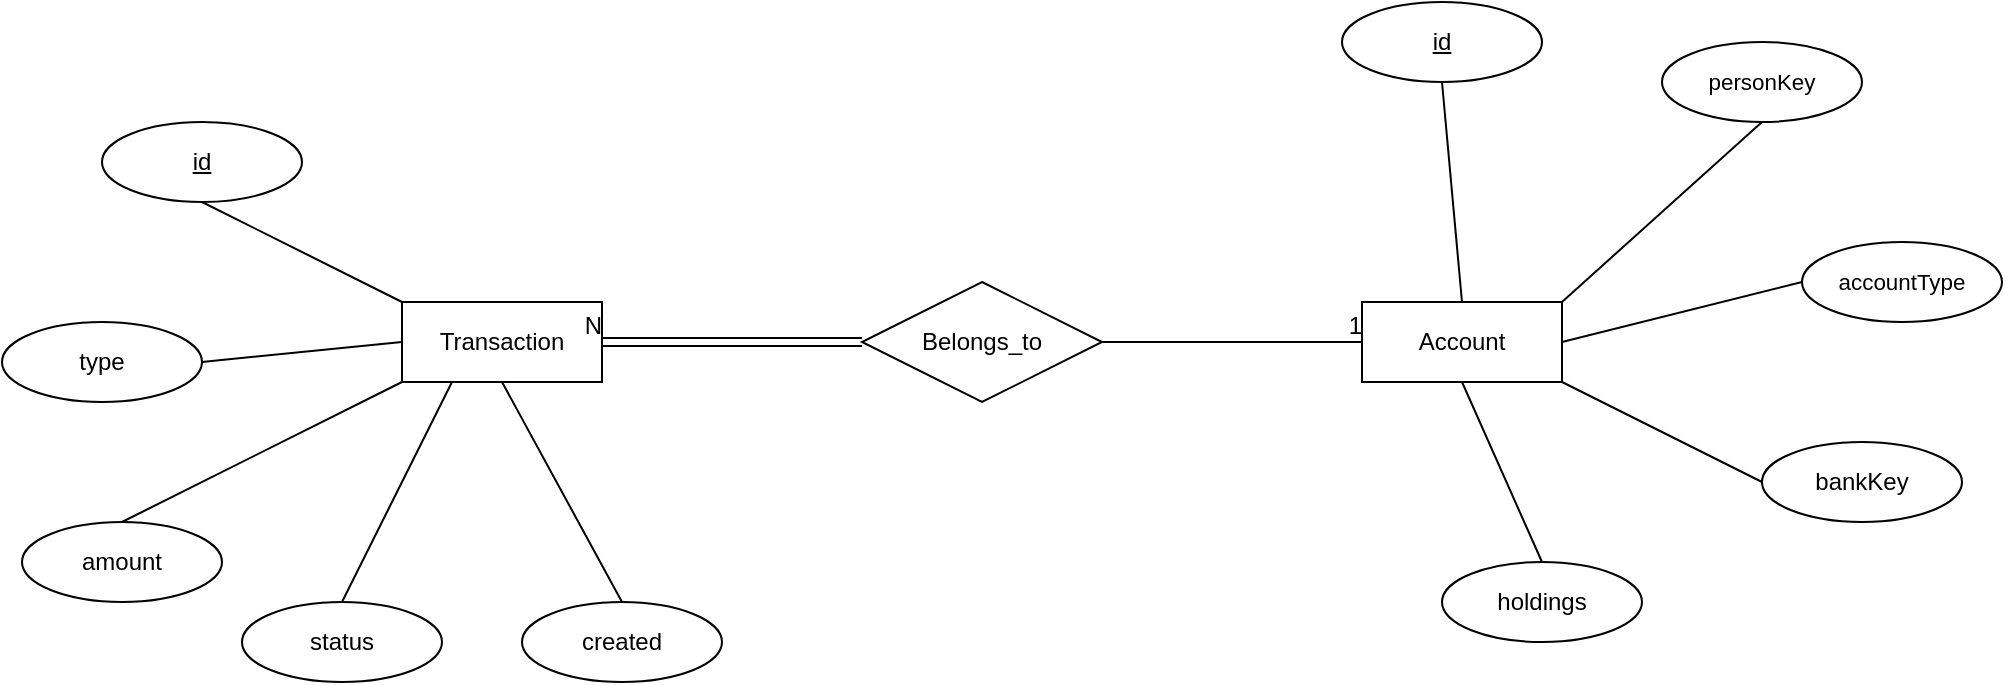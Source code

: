 <mxfile version="20.3.0" type="device" pages="2"><diagram id="pKThGZWhdfj2N2gyqGAE" name="EER model"><mxGraphModel dx="1422" dy="905" grid="1" gridSize="10" guides="1" tooltips="1" connect="1" arrows="1" fold="1" page="1" pageScale="1" pageWidth="1169" pageHeight="1654" math="0" shadow="0"><root><mxCell id="0"/><mxCell id="1" parent="0"/><mxCell id="-fXVJ-m4c55U_jrN4ZJH-1" value="Account" style="whiteSpace=wrap;html=1;align=center;" parent="1" vertex="1"><mxGeometry x="750" y="410" width="100" height="40" as="geometry"/></mxCell><mxCell id="-fXVJ-m4c55U_jrN4ZJH-4" value="" style="endArrow=none;html=1;rounded=0;entryX=0;entryY=0.5;entryDx=0;entryDy=0;exitX=1;exitY=0.5;exitDx=0;exitDy=0;" parent="1" source="nogPOVPGFrqgURhV4QT7-2" target="-fXVJ-m4c55U_jrN4ZJH-1" edge="1"><mxGeometry relative="1" as="geometry"><mxPoint x="600" y="430" as="sourcePoint"/><mxPoint x="490" y="520" as="targetPoint"/></mxGeometry></mxCell><mxCell id="-fXVJ-m4c55U_jrN4ZJH-5" value="1" style="resizable=0;html=1;align=right;verticalAlign=bottom;" parent="-fXVJ-m4c55U_jrN4ZJH-4" connectable="0" vertex="1"><mxGeometry x="1" relative="1" as="geometry"/></mxCell><mxCell id="-fXVJ-m4c55U_jrN4ZJH-17" value="amount" style="ellipse;whiteSpace=wrap;html=1;align=center;" parent="1" vertex="1"><mxGeometry x="80" y="520" width="100" height="40" as="geometry"/></mxCell><mxCell id="-fXVJ-m4c55U_jrN4ZJH-18" value="status" style="ellipse;whiteSpace=wrap;html=1;align=center;" parent="1" vertex="1"><mxGeometry x="190" y="560" width="100" height="40" as="geometry"/></mxCell><mxCell id="-fXVJ-m4c55U_jrN4ZJH-19" value="type" style="ellipse;whiteSpace=wrap;html=1;align=center;" parent="1" vertex="1"><mxGeometry x="70" y="420" width="100" height="40" as="geometry"/></mxCell><mxCell id="-fXVJ-m4c55U_jrN4ZJH-20" value="created" style="ellipse;whiteSpace=wrap;html=1;align=center;" parent="1" vertex="1"><mxGeometry x="330" y="560" width="100" height="40" as="geometry"/></mxCell><mxCell id="-fXVJ-m4c55U_jrN4ZJH-21" value="" style="endArrow=none;html=1;rounded=0;exitX=0.25;exitY=1;exitDx=0;exitDy=0;entryX=0.5;entryY=0;entryDx=0;entryDy=0;" parent="1" source="nogPOVPGFrqgURhV4QT7-3" target="-fXVJ-m4c55U_jrN4ZJH-18" edge="1"><mxGeometry relative="1" as="geometry"><mxPoint x="300" y="450" as="sourcePoint"/><mxPoint x="310" y="420" as="targetPoint"/></mxGeometry></mxCell><mxCell id="-fXVJ-m4c55U_jrN4ZJH-22" value="" style="endArrow=none;html=1;rounded=0;exitX=0.5;exitY=0;exitDx=0;exitDy=0;entryX=0;entryY=1;entryDx=0;entryDy=0;" parent="1" source="-fXVJ-m4c55U_jrN4ZJH-17" target="nogPOVPGFrqgURhV4QT7-3" edge="1"><mxGeometry relative="1" as="geometry"><mxPoint x="200" y="390" as="sourcePoint"/><mxPoint x="250" y="450" as="targetPoint"/></mxGeometry></mxCell><mxCell id="-fXVJ-m4c55U_jrN4ZJH-23" value="" style="endArrow=none;html=1;rounded=0;exitX=1;exitY=0.5;exitDx=0;exitDy=0;entryX=0;entryY=0.5;entryDx=0;entryDy=0;" parent="1" source="-fXVJ-m4c55U_jrN4ZJH-19" target="nogPOVPGFrqgURhV4QT7-3" edge="1"><mxGeometry relative="1" as="geometry"><mxPoint x="210" y="400" as="sourcePoint"/><mxPoint x="250" y="430" as="targetPoint"/></mxGeometry></mxCell><mxCell id="-fXVJ-m4c55U_jrN4ZJH-24" value="" style="endArrow=none;html=1;rounded=0;exitX=0.5;exitY=1;exitDx=0;exitDy=0;entryX=0.5;entryY=0;entryDx=0;entryDy=0;" parent="1" source="nogPOVPGFrqgURhV4QT7-3" target="-fXVJ-m4c55U_jrN4ZJH-20" edge="1"><mxGeometry relative="1" as="geometry"><mxPoint x="325" y="450" as="sourcePoint"/><mxPoint x="340" y="450" as="targetPoint"/></mxGeometry></mxCell><mxCell id="-fXVJ-m4c55U_jrN4ZJH-25" value="" style="endArrow=none;html=1;rounded=0;exitX=0.5;exitY=0;exitDx=0;exitDy=0;entryX=0.5;entryY=1;entryDx=0;entryDy=0;" parent="1" source="-fXVJ-m4c55U_jrN4ZJH-1" target="-fXVJ-m4c55U_jrN4ZJH-26" edge="1"><mxGeometry relative="1" as="geometry"><mxPoint x="230" y="420" as="sourcePoint"/><mxPoint x="940" y="550" as="targetPoint"/></mxGeometry></mxCell><mxCell id="-fXVJ-m4c55U_jrN4ZJH-26" value="id" style="ellipse;whiteSpace=wrap;html=1;align=center;fontStyle=4;" parent="1" vertex="1"><mxGeometry x="740" y="260" width="100" height="40" as="geometry"/></mxCell><mxCell id="-fXVJ-m4c55U_jrN4ZJH-28" value="bankKey" style="ellipse;whiteSpace=wrap;html=1;align=center;" parent="1" vertex="1"><mxGeometry x="950" y="480" width="100" height="40" as="geometry"/></mxCell><mxCell id="-fXVJ-m4c55U_jrN4ZJH-29" value="" style="endArrow=none;html=1;rounded=0;exitX=1;exitY=1;exitDx=0;exitDy=0;entryX=0;entryY=0.5;entryDx=0;entryDy=0;" parent="1" source="-fXVJ-m4c55U_jrN4ZJH-1" target="-fXVJ-m4c55U_jrN4ZJH-28" edge="1"><mxGeometry relative="1" as="geometry"><mxPoint x="790" y="520" as="sourcePoint"/><mxPoint x="805" y="520" as="targetPoint"/></mxGeometry></mxCell><mxCell id="-fXVJ-m4c55U_jrN4ZJH-30" value="&lt;span style=&quot;font-size: 11.2px; text-align: start; background-color: rgb(255, 255, 255);&quot;&gt;accountType&lt;/span&gt;" style="ellipse;whiteSpace=wrap;html=1;align=center;" parent="1" vertex="1"><mxGeometry x="970" y="380" width="100" height="40" as="geometry"/></mxCell><mxCell id="-fXVJ-m4c55U_jrN4ZJH-31" value="" style="endArrow=none;html=1;rounded=0;exitX=1;exitY=0.5;exitDx=0;exitDy=0;entryX=0;entryY=0.5;entryDx=0;entryDy=0;" parent="1" source="-fXVJ-m4c55U_jrN4ZJH-1" target="-fXVJ-m4c55U_jrN4ZJH-30" edge="1"><mxGeometry relative="1" as="geometry"><mxPoint x="800" y="530" as="sourcePoint"/><mxPoint x="815" y="530" as="targetPoint"/></mxGeometry></mxCell><mxCell id="-fXVJ-m4c55U_jrN4ZJH-32" value="holdings" style="ellipse;whiteSpace=wrap;html=1;align=center;" parent="1" vertex="1"><mxGeometry x="790" y="540" width="100" height="40" as="geometry"/></mxCell><mxCell id="-fXVJ-m4c55U_jrN4ZJH-33" value="" style="endArrow=none;html=1;rounded=0;exitX=0.5;exitY=1;exitDx=0;exitDy=0;entryX=0.5;entryY=0;entryDx=0;entryDy=0;" parent="1" source="-fXVJ-m4c55U_jrN4ZJH-1" target="-fXVJ-m4c55U_jrN4ZJH-32" edge="1"><mxGeometry relative="1" as="geometry"><mxPoint x="810" y="540" as="sourcePoint"/><mxPoint x="825" y="540" as="targetPoint"/></mxGeometry></mxCell><mxCell id="-fXVJ-m4c55U_jrN4ZJH-34" value="&lt;span style=&quot;font-size: 11.2px; text-align: start; background-color: rgb(255, 255, 255);&quot;&gt;personKey&lt;/span&gt;" style="ellipse;whiteSpace=wrap;html=1;align=center;" parent="1" vertex="1"><mxGeometry x="900" y="280" width="100" height="40" as="geometry"/></mxCell><mxCell id="-fXVJ-m4c55U_jrN4ZJH-35" value="" style="endArrow=none;html=1;rounded=0;exitX=1;exitY=0;exitDx=0;exitDy=0;entryX=0.5;entryY=1;entryDx=0;entryDy=0;" parent="1" source="-fXVJ-m4c55U_jrN4ZJH-1" target="-fXVJ-m4c55U_jrN4ZJH-34" edge="1"><mxGeometry relative="1" as="geometry"><mxPoint x="905" y="290" as="sourcePoint"/><mxPoint x="920" y="290" as="targetPoint"/></mxGeometry></mxCell><mxCell id="nogPOVPGFrqgURhV4QT7-2" value="Belongs_to" style="shape=rhombus;perimeter=rhombusPerimeter;whiteSpace=wrap;html=1;align=center;" vertex="1" parent="1"><mxGeometry x="500" y="400" width="120" height="60" as="geometry"/></mxCell><mxCell id="nogPOVPGFrqgURhV4QT7-3" value="Transaction" style="whiteSpace=wrap;html=1;align=center;" vertex="1" parent="1"><mxGeometry x="270" y="410" width="100" height="40" as="geometry"/></mxCell><mxCell id="nogPOVPGFrqgURhV4QT7-4" value="" style="endArrow=none;html=1;rounded=0;exitX=0;exitY=0;exitDx=0;exitDy=0;entryX=0.5;entryY=1;entryDx=0;entryDy=0;" edge="1" parent="1" target="nogPOVPGFrqgURhV4QT7-5" source="nogPOVPGFrqgURhV4QT7-3"><mxGeometry relative="1" as="geometry"><mxPoint x="350" y="360" as="sourcePoint"/><mxPoint x="490" y="500" as="targetPoint"/></mxGeometry></mxCell><mxCell id="nogPOVPGFrqgURhV4QT7-5" value="id" style="ellipse;whiteSpace=wrap;html=1;align=center;fontStyle=4;" vertex="1" parent="1"><mxGeometry x="120" y="320" width="100" height="40" as="geometry"/></mxCell><mxCell id="nogPOVPGFrqgURhV4QT7-6" value="" style="shape=link;html=1;rounded=0;exitX=0;exitY=0.5;exitDx=0;exitDy=0;entryX=1;entryY=0.5;entryDx=0;entryDy=0;" edge="1" parent="1" source="nogPOVPGFrqgURhV4QT7-2" target="nogPOVPGFrqgURhV4QT7-3"><mxGeometry relative="1" as="geometry"><mxPoint x="360" y="290" as="sourcePoint"/><mxPoint x="520" y="290" as="targetPoint"/></mxGeometry></mxCell><mxCell id="nogPOVPGFrqgURhV4QT7-7" value="N" style="resizable=0;html=1;align=right;verticalAlign=bottom;" connectable="0" vertex="1" parent="nogPOVPGFrqgURhV4QT7-6"><mxGeometry x="1" relative="1" as="geometry"/></mxCell></root></mxGraphModel></diagram><diagram id="WF-sh-22ZBXc8bIsFC4u" name="Relational model"><mxGraphModel dx="1422" dy="905" grid="1" gridSize="10" guides="1" tooltips="1" connect="1" arrows="1" fold="1" page="1" pageScale="1" pageWidth="1169" pageHeight="1654" math="0" shadow="0"><root><mxCell id="0"/><mxCell id="1" parent="0"/><mxCell id="pwzk8RJVvlaEG4al7jta-1" value="Account" style="shape=table;startSize=30;container=1;collapsible=1;childLayout=tableLayout;fixedRows=1;rowLines=0;fontStyle=1;align=center;resizeLast=1;fontFamily=Helvetica;" parent="1" vertex="1"><mxGeometry x="650" y="240" width="180" height="190" as="geometry"/></mxCell><mxCell id="pwzk8RJVvlaEG4al7jta-2" value="" style="shape=tableRow;horizontal=0;startSize=0;swimlaneHead=0;swimlaneBody=0;fillColor=none;collapsible=0;dropTarget=0;points=[[0,0.5],[1,0.5]];portConstraint=eastwest;top=0;left=0;right=0;bottom=1;fontFamily=Helvetica;" parent="pwzk8RJVvlaEG4al7jta-1" vertex="1"><mxGeometry y="30" width="180" height="30" as="geometry"/></mxCell><mxCell id="pwzk8RJVvlaEG4al7jta-3" value="PK" style="shape=partialRectangle;connectable=0;fillColor=none;top=0;left=0;bottom=0;right=0;fontStyle=1;overflow=hidden;fontFamily=Helvetica;" parent="pwzk8RJVvlaEG4al7jta-2" vertex="1"><mxGeometry width="30" height="30" as="geometry"><mxRectangle width="30" height="30" as="alternateBounds"/></mxGeometry></mxCell><mxCell id="pwzk8RJVvlaEG4al7jta-4" value="id" style="shape=partialRectangle;connectable=0;fillColor=none;top=0;left=0;bottom=0;right=0;align=left;spacingLeft=6;fontStyle=5;overflow=hidden;fontFamily=Helvetica;" parent="pwzk8RJVvlaEG4al7jta-2" vertex="1"><mxGeometry x="30" width="150" height="30" as="geometry"><mxRectangle width="150" height="30" as="alternateBounds"/></mxGeometry></mxCell><mxCell id="pwzk8RJVvlaEG4al7jta-5" value="" style="shape=tableRow;horizontal=0;startSize=0;swimlaneHead=0;swimlaneBody=0;fillColor=none;collapsible=0;dropTarget=0;points=[[0,0.5],[1,0.5]];portConstraint=eastwest;top=0;left=0;right=0;bottom=0;fontFamily=Helvetica;" parent="pwzk8RJVvlaEG4al7jta-1" vertex="1"><mxGeometry y="60" width="180" height="30" as="geometry"/></mxCell><mxCell id="pwzk8RJVvlaEG4al7jta-6" value="" style="shape=partialRectangle;connectable=0;fillColor=none;top=0;left=0;bottom=0;right=0;editable=1;overflow=hidden;fontFamily=Helvetica;" parent="pwzk8RJVvlaEG4al7jta-5" vertex="1"><mxGeometry width="30" height="30" as="geometry"><mxRectangle width="30" height="30" as="alternateBounds"/></mxGeometry></mxCell><mxCell id="pwzk8RJVvlaEG4al7jta-7" value="personKey" style="shape=partialRectangle;connectable=0;fillColor=none;top=0;left=0;bottom=0;right=0;align=left;spacingLeft=6;overflow=hidden;fontFamily=Helvetica;" parent="pwzk8RJVvlaEG4al7jta-5" vertex="1"><mxGeometry x="30" width="150" height="30" as="geometry"><mxRectangle width="150" height="30" as="alternateBounds"/></mxGeometry></mxCell><mxCell id="pwzk8RJVvlaEG4al7jta-8" value="" style="shape=tableRow;horizontal=0;startSize=0;swimlaneHead=0;swimlaneBody=0;fillColor=none;collapsible=0;dropTarget=0;points=[[0,0.5],[1,0.5]];portConstraint=eastwest;top=0;left=0;right=0;bottom=0;fontFamily=Helvetica;" parent="pwzk8RJVvlaEG4al7jta-1" vertex="1"><mxGeometry y="90" width="180" height="30" as="geometry"/></mxCell><mxCell id="pwzk8RJVvlaEG4al7jta-9" value="" style="shape=partialRectangle;connectable=0;fillColor=none;top=0;left=0;bottom=0;right=0;editable=1;overflow=hidden;fontFamily=Helvetica;" parent="pwzk8RJVvlaEG4al7jta-8" vertex="1"><mxGeometry width="30" height="30" as="geometry"><mxRectangle width="30" height="30" as="alternateBounds"/></mxGeometry></mxCell><mxCell id="pwzk8RJVvlaEG4al7jta-10" value="accountType" style="shape=partialRectangle;connectable=0;fillColor=none;top=0;left=0;bottom=0;right=0;align=left;spacingLeft=6;overflow=hidden;fontFamily=Helvetica;" parent="pwzk8RJVvlaEG4al7jta-8" vertex="1"><mxGeometry x="30" width="150" height="30" as="geometry"><mxRectangle width="150" height="30" as="alternateBounds"/></mxGeometry></mxCell><mxCell id="pwzk8RJVvlaEG4al7jta-11" value="" style="shape=tableRow;horizontal=0;startSize=0;swimlaneHead=0;swimlaneBody=0;fillColor=none;collapsible=0;dropTarget=0;points=[[0,0.5],[1,0.5]];portConstraint=eastwest;top=0;left=0;right=0;bottom=0;fontFamily=Helvetica;" parent="pwzk8RJVvlaEG4al7jta-1" vertex="1"><mxGeometry y="120" width="180" height="30" as="geometry"/></mxCell><mxCell id="pwzk8RJVvlaEG4al7jta-12" value="" style="shape=partialRectangle;connectable=0;fillColor=none;top=0;left=0;bottom=0;right=0;editable=1;overflow=hidden;fontFamily=Helvetica;" parent="pwzk8RJVvlaEG4al7jta-11" vertex="1"><mxGeometry width="30" height="30" as="geometry"><mxRectangle width="30" height="30" as="alternateBounds"/></mxGeometry></mxCell><mxCell id="pwzk8RJVvlaEG4al7jta-13" value="bankKey" style="shape=partialRectangle;connectable=0;fillColor=none;top=0;left=0;bottom=0;right=0;align=left;spacingLeft=6;overflow=hidden;fontFamily=Helvetica;" parent="pwzk8RJVvlaEG4al7jta-11" vertex="1"><mxGeometry x="30" width="150" height="30" as="geometry"><mxRectangle width="150" height="30" as="alternateBounds"/></mxGeometry></mxCell><mxCell id="Rw9-WsHmpDe1heX0tDDK-1" style="shape=tableRow;horizontal=0;startSize=0;swimlaneHead=0;swimlaneBody=0;fillColor=none;collapsible=0;dropTarget=0;points=[[0,0.5],[1,0.5]];portConstraint=eastwest;top=0;left=0;right=0;bottom=0;fontFamily=Helvetica;" parent="pwzk8RJVvlaEG4al7jta-1" vertex="1"><mxGeometry y="150" width="180" height="30" as="geometry"/></mxCell><mxCell id="Rw9-WsHmpDe1heX0tDDK-2" style="shape=partialRectangle;connectable=0;fillColor=none;top=0;left=0;bottom=0;right=0;editable=1;overflow=hidden;fontFamily=Helvetica;" parent="Rw9-WsHmpDe1heX0tDDK-1" vertex="1"><mxGeometry width="30" height="30" as="geometry"><mxRectangle width="30" height="30" as="alternateBounds"/></mxGeometry></mxCell><mxCell id="Rw9-WsHmpDe1heX0tDDK-3" value="holdings" style="shape=partialRectangle;connectable=0;fillColor=none;top=0;left=0;bottom=0;right=0;align=left;spacingLeft=6;overflow=hidden;fontFamily=Helvetica;" parent="Rw9-WsHmpDe1heX0tDDK-1" vertex="1"><mxGeometry x="30" width="150" height="30" as="geometry"><mxRectangle width="150" height="30" as="alternateBounds"/></mxGeometry></mxCell><mxCell id="Rw9-WsHmpDe1heX0tDDK-5" value="Transaction" style="shape=table;startSize=30;container=1;collapsible=1;childLayout=tableLayout;fixedRows=1;rowLines=0;fontStyle=1;align=center;resizeLast=1;fontFamily=Helvetica;" parent="1" vertex="1"><mxGeometry x="220" y="240" width="180" height="220" as="geometry"/></mxCell><mxCell id="Rw9-WsHmpDe1heX0tDDK-21" style="shape=tableRow;horizontal=0;startSize=0;swimlaneHead=0;swimlaneBody=0;fillColor=none;collapsible=0;dropTarget=0;points=[[0,0.5],[1,0.5]];portConstraint=eastwest;top=0;left=0;right=0;bottom=1;fontFamily=Helvetica;" parent="Rw9-WsHmpDe1heX0tDDK-5" vertex="1"><mxGeometry y="30" width="180" height="30" as="geometry"/></mxCell><mxCell id="Rw9-WsHmpDe1heX0tDDK-22" value="PK" style="shape=partialRectangle;connectable=0;fillColor=none;top=0;left=0;bottom=0;right=0;fontStyle=1;overflow=hidden;fontFamily=Helvetica;" parent="Rw9-WsHmpDe1heX0tDDK-21" vertex="1"><mxGeometry width="50" height="30" as="geometry"><mxRectangle width="50" height="30" as="alternateBounds"/></mxGeometry></mxCell><mxCell id="Rw9-WsHmpDe1heX0tDDK-23" value="id" style="shape=partialRectangle;connectable=0;fillColor=none;top=0;left=0;bottom=0;right=0;align=left;spacingLeft=6;fontStyle=5;overflow=hidden;fontFamily=Helvetica;" parent="Rw9-WsHmpDe1heX0tDDK-21" vertex="1"><mxGeometry x="50" width="130" height="30" as="geometry"><mxRectangle width="130" height="30" as="alternateBounds"/></mxGeometry></mxCell><mxCell id="Rw9-WsHmpDe1heX0tDDK-9" value="" style="shape=tableRow;horizontal=0;startSize=0;swimlaneHead=0;swimlaneBody=0;fillColor=none;collapsible=0;dropTarget=0;points=[[0,0.5],[1,0.5]];portConstraint=eastwest;top=0;left=0;right=0;bottom=0;fontFamily=Helvetica;" parent="Rw9-WsHmpDe1heX0tDDK-5" vertex="1"><mxGeometry y="60" width="180" height="30" as="geometry"/></mxCell><mxCell id="Rw9-WsHmpDe1heX0tDDK-10" value="" style="shape=partialRectangle;connectable=0;fillColor=none;top=0;left=0;bottom=0;right=0;editable=1;overflow=hidden;fontFamily=Helvetica;" parent="Rw9-WsHmpDe1heX0tDDK-9" vertex="1"><mxGeometry width="50" height="30" as="geometry"><mxRectangle width="50" height="30" as="alternateBounds"/></mxGeometry></mxCell><mxCell id="Rw9-WsHmpDe1heX0tDDK-11" value="type" style="shape=partialRectangle;connectable=0;fillColor=none;top=0;left=0;bottom=0;right=0;align=left;spacingLeft=6;overflow=hidden;fontFamily=Helvetica;" parent="Rw9-WsHmpDe1heX0tDDK-9" vertex="1"><mxGeometry x="50" width="130" height="30" as="geometry"><mxRectangle width="130" height="30" as="alternateBounds"/></mxGeometry></mxCell><mxCell id="Rw9-WsHmpDe1heX0tDDK-12" value="" style="shape=tableRow;horizontal=0;startSize=0;swimlaneHead=0;swimlaneBody=0;fillColor=none;collapsible=0;dropTarget=0;points=[[0,0.5],[1,0.5]];portConstraint=eastwest;top=0;left=0;right=0;bottom=0;fontFamily=Helvetica;" parent="Rw9-WsHmpDe1heX0tDDK-5" vertex="1"><mxGeometry y="90" width="180" height="30" as="geometry"/></mxCell><mxCell id="Rw9-WsHmpDe1heX0tDDK-13" value="" style="shape=partialRectangle;connectable=0;fillColor=none;top=0;left=0;bottom=0;right=0;editable=1;overflow=hidden;fontFamily=Helvetica;" parent="Rw9-WsHmpDe1heX0tDDK-12" vertex="1"><mxGeometry width="50" height="30" as="geometry"><mxRectangle width="50" height="30" as="alternateBounds"/></mxGeometry></mxCell><mxCell id="Rw9-WsHmpDe1heX0tDDK-14" value="amount" style="shape=partialRectangle;connectable=0;fillColor=none;top=0;left=0;bottom=0;right=0;align=left;spacingLeft=6;overflow=hidden;fontFamily=Helvetica;" parent="Rw9-WsHmpDe1heX0tDDK-12" vertex="1"><mxGeometry x="50" width="130" height="30" as="geometry"><mxRectangle width="130" height="30" as="alternateBounds"/></mxGeometry></mxCell><mxCell id="Rw9-WsHmpDe1heX0tDDK-15" value="" style="shape=tableRow;horizontal=0;startSize=0;swimlaneHead=0;swimlaneBody=0;fillColor=none;collapsible=0;dropTarget=0;points=[[0,0.5],[1,0.5]];portConstraint=eastwest;top=0;left=0;right=0;bottom=0;fontFamily=Helvetica;" parent="Rw9-WsHmpDe1heX0tDDK-5" vertex="1"><mxGeometry y="120" width="180" height="30" as="geometry"/></mxCell><mxCell id="Rw9-WsHmpDe1heX0tDDK-16" value="" style="shape=partialRectangle;connectable=0;fillColor=none;top=0;left=0;bottom=0;right=0;editable=1;overflow=hidden;fontFamily=Helvetica;" parent="Rw9-WsHmpDe1heX0tDDK-15" vertex="1"><mxGeometry width="50" height="30" as="geometry"><mxRectangle width="50" height="30" as="alternateBounds"/></mxGeometry></mxCell><mxCell id="Rw9-WsHmpDe1heX0tDDK-17" value="status" style="shape=partialRectangle;connectable=0;fillColor=none;top=0;left=0;bottom=0;right=0;align=left;spacingLeft=6;overflow=hidden;fontFamily=Helvetica;" parent="Rw9-WsHmpDe1heX0tDDK-15" vertex="1"><mxGeometry x="50" width="130" height="30" as="geometry"><mxRectangle width="130" height="30" as="alternateBounds"/></mxGeometry></mxCell><mxCell id="Rw9-WsHmpDe1heX0tDDK-18" style="shape=tableRow;horizontal=0;startSize=0;swimlaneHead=0;swimlaneBody=0;fillColor=none;collapsible=0;dropTarget=0;points=[[0,0.5],[1,0.5]];portConstraint=eastwest;top=0;left=0;right=0;bottom=0;fontFamily=Helvetica;" parent="Rw9-WsHmpDe1heX0tDDK-5" vertex="1"><mxGeometry y="150" width="180" height="30" as="geometry"/></mxCell><mxCell id="Rw9-WsHmpDe1heX0tDDK-19" style="shape=partialRectangle;connectable=0;fillColor=none;top=0;left=0;bottom=0;right=0;editable=1;overflow=hidden;fontFamily=Helvetica;" parent="Rw9-WsHmpDe1heX0tDDK-18" vertex="1"><mxGeometry width="50" height="30" as="geometry"><mxRectangle width="50" height="30" as="alternateBounds"/></mxGeometry></mxCell><mxCell id="Rw9-WsHmpDe1heX0tDDK-20" value="created" style="shape=partialRectangle;connectable=0;fillColor=none;top=0;left=0;bottom=0;right=0;align=left;spacingLeft=6;overflow=hidden;fontFamily=Helvetica;" parent="Rw9-WsHmpDe1heX0tDDK-18" vertex="1"><mxGeometry x="50" width="130" height="30" as="geometry"><mxRectangle width="130" height="30" as="alternateBounds"/></mxGeometry></mxCell><mxCell id="K4iGHePIlCBsweW4w3RD-1" style="shape=tableRow;horizontal=0;startSize=0;swimlaneHead=0;swimlaneBody=0;fillColor=none;collapsible=0;dropTarget=0;points=[[0,0.5],[1,0.5]];portConstraint=eastwest;top=0;left=0;right=0;bottom=0;fontFamily=Helvetica;" vertex="1" parent="Rw9-WsHmpDe1heX0tDDK-5"><mxGeometry y="180" width="180" height="30" as="geometry"/></mxCell><mxCell id="K4iGHePIlCBsweW4w3RD-2" value="FK" style="shape=partialRectangle;connectable=0;fillColor=none;top=0;left=0;bottom=0;right=0;editable=1;overflow=hidden;fontFamily=Helvetica;" vertex="1" parent="K4iGHePIlCBsweW4w3RD-1"><mxGeometry width="50" height="30" as="geometry"><mxRectangle width="50" height="30" as="alternateBounds"/></mxGeometry></mxCell><mxCell id="K4iGHePIlCBsweW4w3RD-3" value="account_id" style="shape=partialRectangle;connectable=0;fillColor=none;top=0;left=0;bottom=0;right=0;align=left;spacingLeft=6;overflow=hidden;fontFamily=Helvetica;" vertex="1" parent="K4iGHePIlCBsweW4w3RD-1"><mxGeometry x="50" width="130" height="30" as="geometry"><mxRectangle width="130" height="30" as="alternateBounds"/></mxGeometry></mxCell><mxCell id="K4iGHePIlCBsweW4w3RD-4" style="edgeStyle=orthogonalEdgeStyle;rounded=0;orthogonalLoop=1;jettySize=auto;html=1;exitX=1;exitY=0.5;exitDx=0;exitDy=0;entryX=0;entryY=0.5;entryDx=0;entryDy=0;" edge="1" parent="1" source="K4iGHePIlCBsweW4w3RD-1" target="pwzk8RJVvlaEG4al7jta-2"><mxGeometry relative="1" as="geometry"/></mxCell></root></mxGraphModel></diagram></mxfile>
